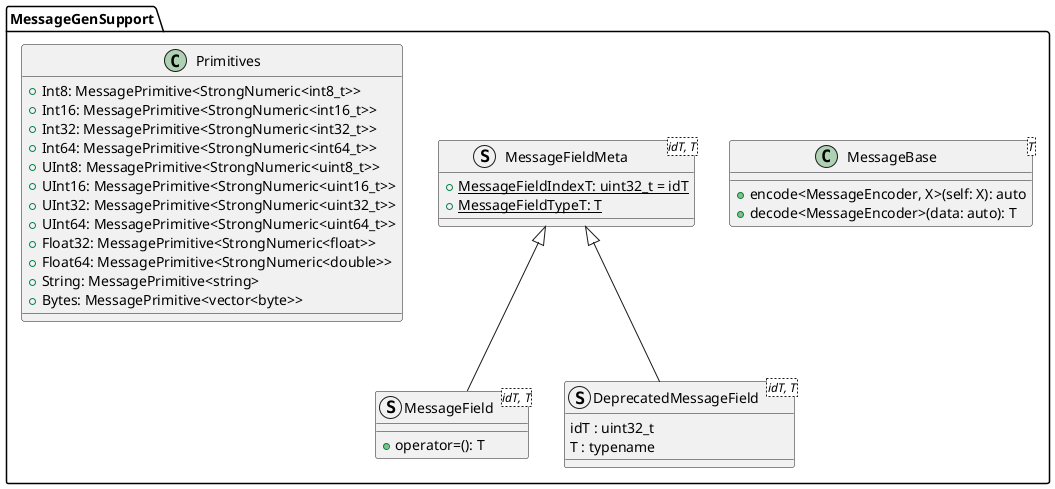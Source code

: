 @startuml
package "MessageGenSupport" {
  
  class MessageBase<T> {
    +encode<MessageEncoder, X>(self: X): auto
    +decode<MessageEncoder>(data: auto): T
  }

  struct MessageFieldMeta<idT, T> {
    {static} +MessageFieldIndexT: uint32_t = idT
    {static} +MessageFieldTypeT: T
  }
  
  struct MessageField<idT, T> extends MessageFieldMeta {
    +operator=(): T
  }

  struct DeprecatedMessageField<idT, T> extends MessageFieldMeta {
  }
  
  DeprecatedMessageField : idT : uint32_t
  DeprecatedMessageField : T : typename
  
  class Primitives {
    +Int8: MessagePrimitive<StrongNumeric<int8_t>>
    +Int16: MessagePrimitive<StrongNumeric<int16_t>>
    +Int32: MessagePrimitive<StrongNumeric<int32_t>>
    +Int64: MessagePrimitive<StrongNumeric<int64_t>>
    +UInt8: MessagePrimitive<StrongNumeric<uint8_t>>
    +UInt16: MessagePrimitive<StrongNumeric<uint16_t>>
    +UInt32: MessagePrimitive<StrongNumeric<uint32_t>>
    +UInt64: MessagePrimitive<StrongNumeric<uint64_t>>
    +Float32: MessagePrimitive<StrongNumeric<float>>
    +Float64: MessagePrimitive<StrongNumeric<double>>
    +String: MessagePrimitive<string>
    +Bytes: MessagePrimitive<vector<byte>>
  }
  @enduml